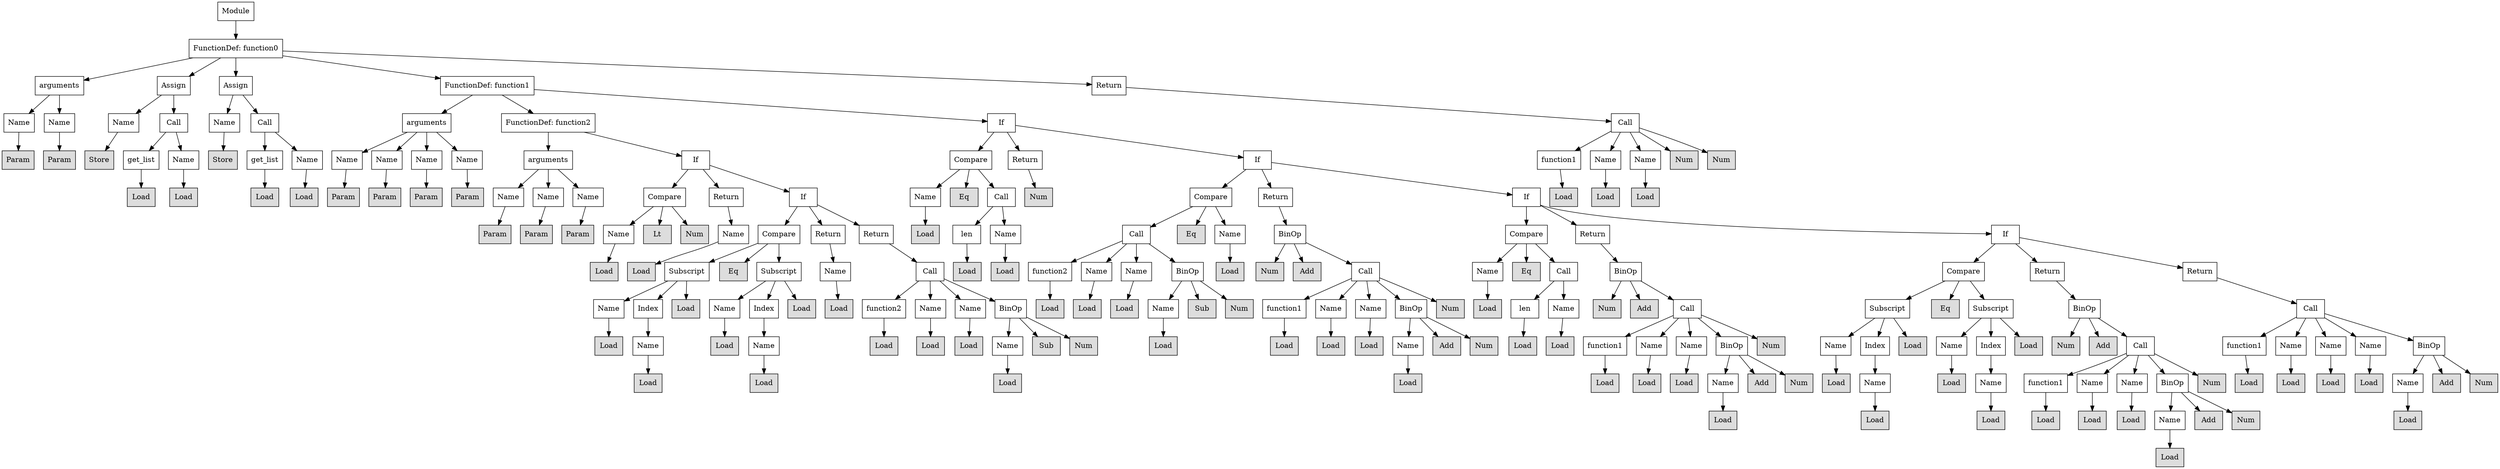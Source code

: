digraph G {
n0 [shape=rect, label="Module"];
n1 [shape=rect, label="FunctionDef: function0"];
n2 [shape=rect, label="arguments"];
n3 [shape=rect, label="Assign"];
n4 [shape=rect, label="Assign"];
n5 [shape=rect, label="FunctionDef: function1"];
n6 [shape=rect, label="Return"];
n7 [shape=rect, label="Name"];
n8 [shape=rect, label="Name"];
n9 [shape=rect, label="Name"];
n10 [shape=rect, label="Call"];
n11 [shape=rect, label="Name"];
n12 [shape=rect, label="Call"];
n13 [shape=rect, label="arguments"];
n14 [shape=rect, label="FunctionDef: function2"];
n15 [shape=rect, label="If"];
n16 [shape=rect, label="Call"];
n17 [shape=rect, label="Param" style="filled" fillcolor="#dddddd"];
n18 [shape=rect, label="Param" style="filled" fillcolor="#dddddd"];
n19 [shape=rect, label="Store" style="filled" fillcolor="#dddddd"];
n20 [shape=rect, label="get_list"];
n21 [shape=rect, label="Name"];
n22 [shape=rect, label="Store" style="filled" fillcolor="#dddddd"];
n23 [shape=rect, label="get_list"];
n24 [shape=rect, label="Name"];
n25 [shape=rect, label="Name"];
n26 [shape=rect, label="Name"];
n27 [shape=rect, label="Name"];
n28 [shape=rect, label="Name"];
n29 [shape=rect, label="arguments"];
n30 [shape=rect, label="If"];
n31 [shape=rect, label="Compare"];
n32 [shape=rect, label="Return"];
n33 [shape=rect, label="If"];
n34 [shape=rect, label="function1"];
n35 [shape=rect, label="Name"];
n36 [shape=rect, label="Name"];
n37 [shape=rect, label="Num" style="filled" fillcolor="#dddddd"];
n38 [shape=rect, label="Num" style="filled" fillcolor="#dddddd"];
n39 [shape=rect, label="Load" style="filled" fillcolor="#dddddd"];
n40 [shape=rect, label="Load" style="filled" fillcolor="#dddddd"];
n41 [shape=rect, label="Load" style="filled" fillcolor="#dddddd"];
n42 [shape=rect, label="Load" style="filled" fillcolor="#dddddd"];
n43 [shape=rect, label="Param" style="filled" fillcolor="#dddddd"];
n44 [shape=rect, label="Param" style="filled" fillcolor="#dddddd"];
n45 [shape=rect, label="Param" style="filled" fillcolor="#dddddd"];
n46 [shape=rect, label="Param" style="filled" fillcolor="#dddddd"];
n47 [shape=rect, label="Name"];
n48 [shape=rect, label="Name"];
n49 [shape=rect, label="Name"];
n50 [shape=rect, label="Compare"];
n51 [shape=rect, label="Return"];
n52 [shape=rect, label="If"];
n53 [shape=rect, label="Name"];
n54 [shape=rect, label="Eq" style="filled" fillcolor="#dddddd"];
n55 [shape=rect, label="Call"];
n56 [shape=rect, label="Num" style="filled" fillcolor="#dddddd"];
n57 [shape=rect, label="Compare"];
n58 [shape=rect, label="Return"];
n59 [shape=rect, label="If"];
n60 [shape=rect, label="Load" style="filled" fillcolor="#dddddd"];
n61 [shape=rect, label="Load" style="filled" fillcolor="#dddddd"];
n62 [shape=rect, label="Load" style="filled" fillcolor="#dddddd"];
n63 [shape=rect, label="Param" style="filled" fillcolor="#dddddd"];
n64 [shape=rect, label="Param" style="filled" fillcolor="#dddddd"];
n65 [shape=rect, label="Param" style="filled" fillcolor="#dddddd"];
n66 [shape=rect, label="Name"];
n67 [shape=rect, label="Lt" style="filled" fillcolor="#dddddd"];
n68 [shape=rect, label="Num" style="filled" fillcolor="#dddddd"];
n69 [shape=rect, label="Name"];
n70 [shape=rect, label="Compare"];
n71 [shape=rect, label="Return"];
n72 [shape=rect, label="Return"];
n73 [shape=rect, label="Load" style="filled" fillcolor="#dddddd"];
n74 [shape=rect, label="len"];
n75 [shape=rect, label="Name"];
n76 [shape=rect, label="Call"];
n77 [shape=rect, label="Eq" style="filled" fillcolor="#dddddd"];
n78 [shape=rect, label="Name"];
n79 [shape=rect, label="BinOp"];
n80 [shape=rect, label="Compare"];
n81 [shape=rect, label="Return"];
n82 [shape=rect, label="If"];
n83 [shape=rect, label="Load" style="filled" fillcolor="#dddddd"];
n84 [shape=rect, label="Load" style="filled" fillcolor="#dddddd"];
n85 [shape=rect, label="Subscript"];
n86 [shape=rect, label="Eq" style="filled" fillcolor="#dddddd"];
n87 [shape=rect, label="Subscript"];
n88 [shape=rect, label="Name"];
n89 [shape=rect, label="Call"];
n90 [shape=rect, label="Load" style="filled" fillcolor="#dddddd"];
n91 [shape=rect, label="Load" style="filled" fillcolor="#dddddd"];
n92 [shape=rect, label="function2"];
n93 [shape=rect, label="Name"];
n94 [shape=rect, label="Name"];
n95 [shape=rect, label="BinOp"];
n96 [shape=rect, label="Load" style="filled" fillcolor="#dddddd"];
n97 [shape=rect, label="Num" style="filled" fillcolor="#dddddd"];
n98 [shape=rect, label="Add" style="filled" fillcolor="#dddddd"];
n99 [shape=rect, label="Call"];
n100 [shape=rect, label="Name"];
n101 [shape=rect, label="Eq" style="filled" fillcolor="#dddddd"];
n102 [shape=rect, label="Call"];
n103 [shape=rect, label="BinOp"];
n104 [shape=rect, label="Compare"];
n105 [shape=rect, label="Return"];
n106 [shape=rect, label="Return"];
n107 [shape=rect, label="Name"];
n108 [shape=rect, label="Index"];
n109 [shape=rect, label="Load" style="filled" fillcolor="#dddddd"];
n110 [shape=rect, label="Name"];
n111 [shape=rect, label="Index"];
n112 [shape=rect, label="Load" style="filled" fillcolor="#dddddd"];
n113 [shape=rect, label="Load" style="filled" fillcolor="#dddddd"];
n114 [shape=rect, label="function2"];
n115 [shape=rect, label="Name"];
n116 [shape=rect, label="Name"];
n117 [shape=rect, label="BinOp"];
n118 [shape=rect, label="Load" style="filled" fillcolor="#dddddd"];
n119 [shape=rect, label="Load" style="filled" fillcolor="#dddddd"];
n120 [shape=rect, label="Load" style="filled" fillcolor="#dddddd"];
n121 [shape=rect, label="Name"];
n122 [shape=rect, label="Sub" style="filled" fillcolor="#dddddd"];
n123 [shape=rect, label="Num" style="filled" fillcolor="#dddddd"];
n124 [shape=rect, label="function1"];
n125 [shape=rect, label="Name"];
n126 [shape=rect, label="Name"];
n127 [shape=rect, label="BinOp"];
n128 [shape=rect, label="Num" style="filled" fillcolor="#dddddd"];
n129 [shape=rect, label="Load" style="filled" fillcolor="#dddddd"];
n130 [shape=rect, label="len"];
n131 [shape=rect, label="Name"];
n132 [shape=rect, label="Num" style="filled" fillcolor="#dddddd"];
n133 [shape=rect, label="Add" style="filled" fillcolor="#dddddd"];
n134 [shape=rect, label="Call"];
n135 [shape=rect, label="Subscript"];
n136 [shape=rect, label="Eq" style="filled" fillcolor="#dddddd"];
n137 [shape=rect, label="Subscript"];
n138 [shape=rect, label="BinOp"];
n139 [shape=rect, label="Call"];
n140 [shape=rect, label="Load" style="filled" fillcolor="#dddddd"];
n141 [shape=rect, label="Name"];
n142 [shape=rect, label="Load" style="filled" fillcolor="#dddddd"];
n143 [shape=rect, label="Name"];
n144 [shape=rect, label="Load" style="filled" fillcolor="#dddddd"];
n145 [shape=rect, label="Load" style="filled" fillcolor="#dddddd"];
n146 [shape=rect, label="Load" style="filled" fillcolor="#dddddd"];
n147 [shape=rect, label="Name"];
n148 [shape=rect, label="Sub" style="filled" fillcolor="#dddddd"];
n149 [shape=rect, label="Num" style="filled" fillcolor="#dddddd"];
n150 [shape=rect, label="Load" style="filled" fillcolor="#dddddd"];
n151 [shape=rect, label="Load" style="filled" fillcolor="#dddddd"];
n152 [shape=rect, label="Load" style="filled" fillcolor="#dddddd"];
n153 [shape=rect, label="Load" style="filled" fillcolor="#dddddd"];
n154 [shape=rect, label="Name"];
n155 [shape=rect, label="Add" style="filled" fillcolor="#dddddd"];
n156 [shape=rect, label="Num" style="filled" fillcolor="#dddddd"];
n157 [shape=rect, label="Load" style="filled" fillcolor="#dddddd"];
n158 [shape=rect, label="Load" style="filled" fillcolor="#dddddd"];
n159 [shape=rect, label="function1"];
n160 [shape=rect, label="Name"];
n161 [shape=rect, label="Name"];
n162 [shape=rect, label="BinOp"];
n163 [shape=rect, label="Num" style="filled" fillcolor="#dddddd"];
n164 [shape=rect, label="Name"];
n165 [shape=rect, label="Index"];
n166 [shape=rect, label="Load" style="filled" fillcolor="#dddddd"];
n167 [shape=rect, label="Name"];
n168 [shape=rect, label="Index"];
n169 [shape=rect, label="Load" style="filled" fillcolor="#dddddd"];
n170 [shape=rect, label="Num" style="filled" fillcolor="#dddddd"];
n171 [shape=rect, label="Add" style="filled" fillcolor="#dddddd"];
n172 [shape=rect, label="Call"];
n173 [shape=rect, label="function1"];
n174 [shape=rect, label="Name"];
n175 [shape=rect, label="Name"];
n176 [shape=rect, label="Name"];
n177 [shape=rect, label="BinOp"];
n178 [shape=rect, label="Load" style="filled" fillcolor="#dddddd"];
n179 [shape=rect, label="Load" style="filled" fillcolor="#dddddd"];
n180 [shape=rect, label="Load" style="filled" fillcolor="#dddddd"];
n181 [shape=rect, label="Load" style="filled" fillcolor="#dddddd"];
n182 [shape=rect, label="Load" style="filled" fillcolor="#dddddd"];
n183 [shape=rect, label="Load" style="filled" fillcolor="#dddddd"];
n184 [shape=rect, label="Load" style="filled" fillcolor="#dddddd"];
n185 [shape=rect, label="Name"];
n186 [shape=rect, label="Add" style="filled" fillcolor="#dddddd"];
n187 [shape=rect, label="Num" style="filled" fillcolor="#dddddd"];
n188 [shape=rect, label="Load" style="filled" fillcolor="#dddddd"];
n189 [shape=rect, label="Name"];
n190 [shape=rect, label="Load" style="filled" fillcolor="#dddddd"];
n191 [shape=rect, label="Name"];
n192 [shape=rect, label="function1"];
n193 [shape=rect, label="Name"];
n194 [shape=rect, label="Name"];
n195 [shape=rect, label="BinOp"];
n196 [shape=rect, label="Num" style="filled" fillcolor="#dddddd"];
n197 [shape=rect, label="Load" style="filled" fillcolor="#dddddd"];
n198 [shape=rect, label="Load" style="filled" fillcolor="#dddddd"];
n199 [shape=rect, label="Load" style="filled" fillcolor="#dddddd"];
n200 [shape=rect, label="Load" style="filled" fillcolor="#dddddd"];
n201 [shape=rect, label="Name"];
n202 [shape=rect, label="Add" style="filled" fillcolor="#dddddd"];
n203 [shape=rect, label="Num" style="filled" fillcolor="#dddddd"];
n204 [shape=rect, label="Load" style="filled" fillcolor="#dddddd"];
n205 [shape=rect, label="Load" style="filled" fillcolor="#dddddd"];
n206 [shape=rect, label="Load" style="filled" fillcolor="#dddddd"];
n207 [shape=rect, label="Load" style="filled" fillcolor="#dddddd"];
n208 [shape=rect, label="Load" style="filled" fillcolor="#dddddd"];
n209 [shape=rect, label="Load" style="filled" fillcolor="#dddddd"];
n210 [shape=rect, label="Name"];
n211 [shape=rect, label="Add" style="filled" fillcolor="#dddddd"];
n212 [shape=rect, label="Num" style="filled" fillcolor="#dddddd"];
n213 [shape=rect, label="Load" style="filled" fillcolor="#dddddd"];
n214 [shape=rect, label="Load" style="filled" fillcolor="#dddddd"];
n0 -> n1;
n1 -> n2;
n1 -> n3;
n1 -> n4;
n1 -> n5;
n1 -> n6;
n2 -> n7;
n2 -> n8;
n3 -> n9;
n3 -> n10;
n4 -> n11;
n4 -> n12;
n5 -> n13;
n5 -> n14;
n5 -> n15;
n6 -> n16;
n7 -> n17;
n8 -> n18;
n9 -> n19;
n10 -> n20;
n10 -> n21;
n11 -> n22;
n12 -> n23;
n12 -> n24;
n13 -> n25;
n13 -> n26;
n13 -> n27;
n13 -> n28;
n14 -> n29;
n14 -> n30;
n15 -> n31;
n15 -> n32;
n15 -> n33;
n16 -> n34;
n16 -> n35;
n16 -> n36;
n16 -> n37;
n16 -> n38;
n20 -> n39;
n21 -> n40;
n23 -> n41;
n24 -> n42;
n25 -> n43;
n26 -> n44;
n27 -> n45;
n28 -> n46;
n29 -> n47;
n29 -> n48;
n29 -> n49;
n30 -> n50;
n30 -> n51;
n30 -> n52;
n31 -> n53;
n31 -> n54;
n31 -> n55;
n32 -> n56;
n33 -> n57;
n33 -> n58;
n33 -> n59;
n34 -> n60;
n35 -> n61;
n36 -> n62;
n47 -> n63;
n48 -> n64;
n49 -> n65;
n50 -> n66;
n50 -> n67;
n50 -> n68;
n51 -> n69;
n52 -> n70;
n52 -> n71;
n52 -> n72;
n53 -> n73;
n55 -> n74;
n55 -> n75;
n57 -> n76;
n57 -> n77;
n57 -> n78;
n58 -> n79;
n59 -> n80;
n59 -> n81;
n59 -> n82;
n66 -> n83;
n69 -> n84;
n70 -> n85;
n70 -> n86;
n70 -> n87;
n71 -> n88;
n72 -> n89;
n74 -> n90;
n75 -> n91;
n76 -> n92;
n76 -> n93;
n76 -> n94;
n76 -> n95;
n78 -> n96;
n79 -> n97;
n79 -> n98;
n79 -> n99;
n80 -> n100;
n80 -> n101;
n80 -> n102;
n81 -> n103;
n82 -> n104;
n82 -> n105;
n82 -> n106;
n85 -> n107;
n85 -> n108;
n85 -> n109;
n87 -> n110;
n87 -> n111;
n87 -> n112;
n88 -> n113;
n89 -> n114;
n89 -> n115;
n89 -> n116;
n89 -> n117;
n92 -> n118;
n93 -> n119;
n94 -> n120;
n95 -> n121;
n95 -> n122;
n95 -> n123;
n99 -> n124;
n99 -> n125;
n99 -> n126;
n99 -> n127;
n99 -> n128;
n100 -> n129;
n102 -> n130;
n102 -> n131;
n103 -> n132;
n103 -> n133;
n103 -> n134;
n104 -> n135;
n104 -> n136;
n104 -> n137;
n105 -> n138;
n106 -> n139;
n107 -> n140;
n108 -> n141;
n110 -> n142;
n111 -> n143;
n114 -> n144;
n115 -> n145;
n116 -> n146;
n117 -> n147;
n117 -> n148;
n117 -> n149;
n121 -> n150;
n124 -> n151;
n125 -> n152;
n126 -> n153;
n127 -> n154;
n127 -> n155;
n127 -> n156;
n130 -> n157;
n131 -> n158;
n134 -> n159;
n134 -> n160;
n134 -> n161;
n134 -> n162;
n134 -> n163;
n135 -> n164;
n135 -> n165;
n135 -> n166;
n137 -> n167;
n137 -> n168;
n137 -> n169;
n138 -> n170;
n138 -> n171;
n138 -> n172;
n139 -> n173;
n139 -> n174;
n139 -> n175;
n139 -> n176;
n139 -> n177;
n141 -> n178;
n143 -> n179;
n147 -> n180;
n154 -> n181;
n159 -> n182;
n160 -> n183;
n161 -> n184;
n162 -> n185;
n162 -> n186;
n162 -> n187;
n164 -> n188;
n165 -> n189;
n167 -> n190;
n168 -> n191;
n172 -> n192;
n172 -> n193;
n172 -> n194;
n172 -> n195;
n172 -> n196;
n173 -> n197;
n174 -> n198;
n175 -> n199;
n176 -> n200;
n177 -> n201;
n177 -> n202;
n177 -> n203;
n185 -> n204;
n189 -> n205;
n191 -> n206;
n192 -> n207;
n193 -> n208;
n194 -> n209;
n195 -> n210;
n195 -> n211;
n195 -> n212;
n201 -> n213;
n210 -> n214;
}
